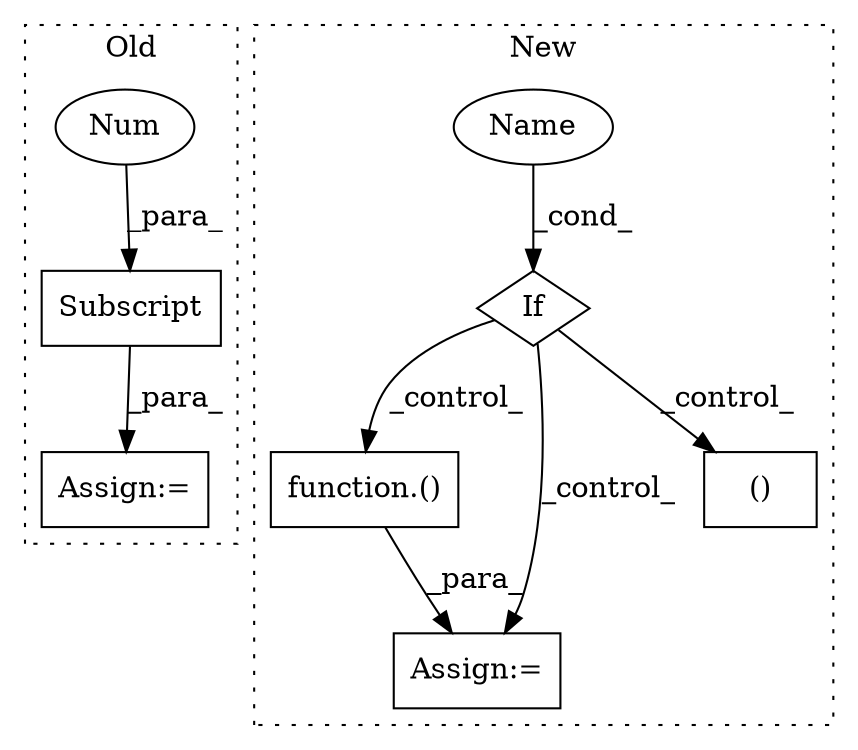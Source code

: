 digraph G {
subgraph cluster0 {
1 [label="Subscript" a="63" s="9708,0" l="6,0" shape="box"];
4 [label="Num" a="76" s="9712" l="1" shape="ellipse"];
8 [label="Assign:=" a="68" s="9705" l="3" shape="box"];
label = "Old";
style="dotted";
}
subgraph cluster1 {
2 [label="function.()" a="75" s="9672,9686" l="11,1" shape="box"];
3 [label="Assign:=" a="68" s="9639" l="33" shape="box"];
5 [label="If" a="96" s="9606" l="3" shape="diamond"];
6 [label="()" a="54" s="9666" l="3" shape="box"];
7 [label="Name" a="87" s="9609" l="19" shape="ellipse"];
label = "New";
style="dotted";
}
1 -> 8 [label="_para_"];
2 -> 3 [label="_para_"];
4 -> 1 [label="_para_"];
5 -> 2 [label="_control_"];
5 -> 3 [label="_control_"];
5 -> 6 [label="_control_"];
7 -> 5 [label="_cond_"];
}
